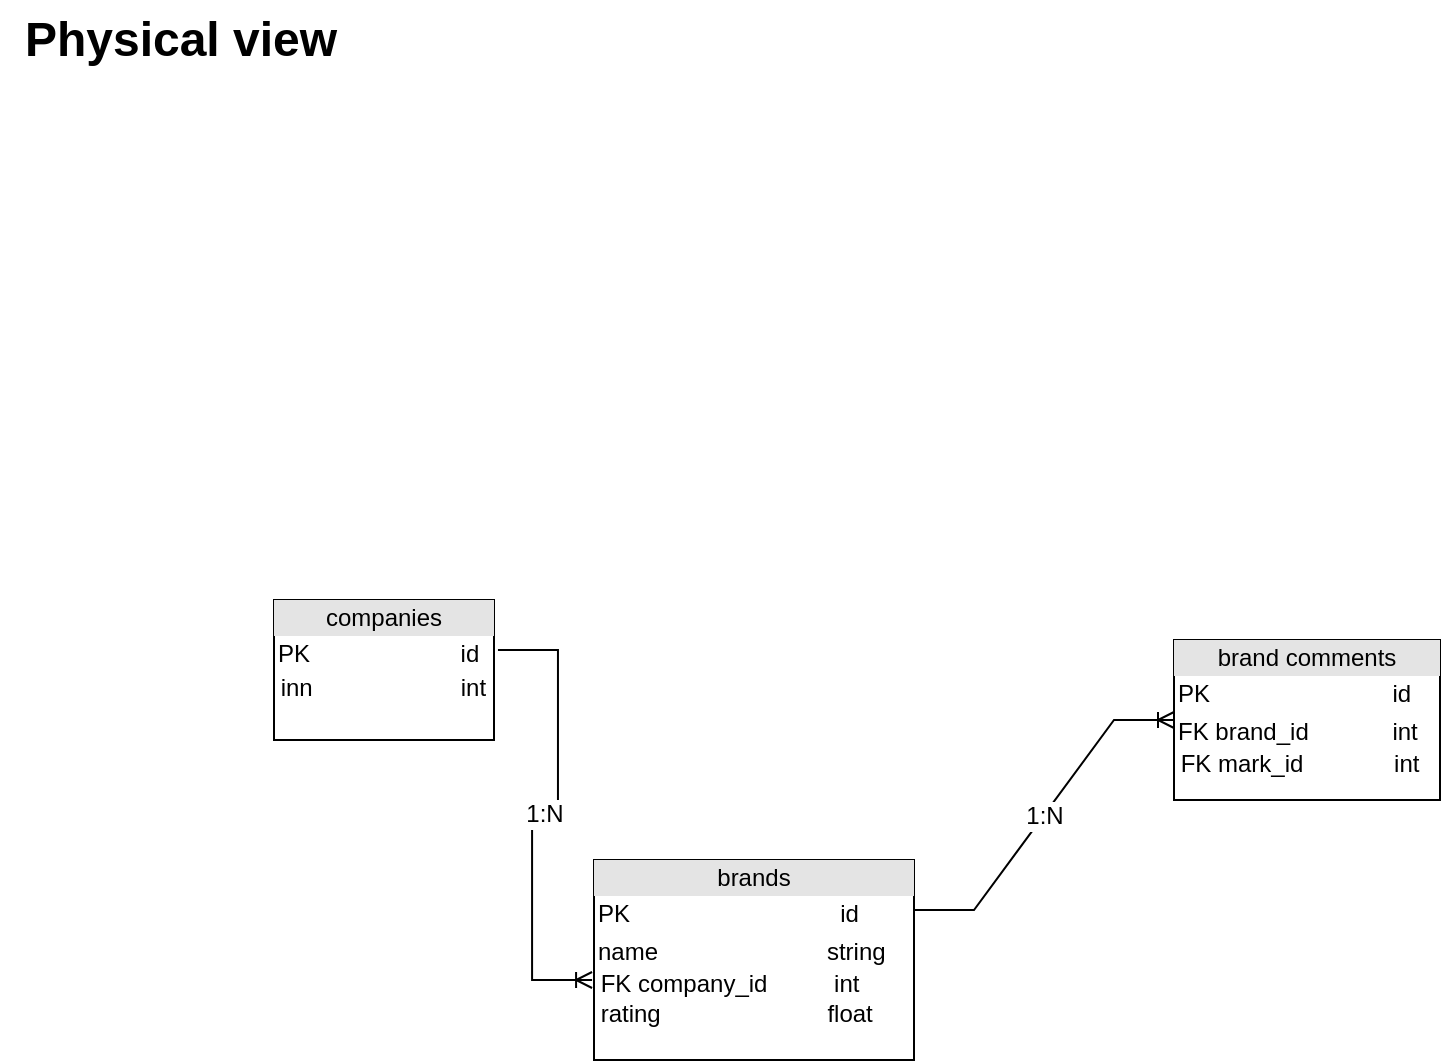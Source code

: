 <mxfile version="19.0.3" type="device"><diagram id="nTqIuikra62fvTSXKK9F" name="Page-1"><mxGraphModel dx="2249" dy="794" grid="1" gridSize="10" guides="1" tooltips="1" connect="1" arrows="1" fold="1" page="1" pageScale="1" pageWidth="827" pageHeight="1169" math="0" shadow="0"><root><mxCell id="0"/><mxCell id="1" parent="0"/><mxCell id="iuG7ykGcg0L24O4xDG1p-1" value="&lt;div style=&quot;text-align: center; box-sizing: border-box; width: 100%; background: rgb(228, 228, 228); padding: 2px;&quot;&gt;brand comments&lt;/div&gt;&lt;table style=&quot;width:100%;font-size:1em;&quot; cellpadding=&quot;2&quot; cellspacing=&quot;0&quot;&gt;&lt;tbody&gt;&lt;tr&gt;&lt;td&gt;PK&lt;/td&gt;&lt;td&gt;id&lt;/td&gt;&lt;/tr&gt;&lt;tr&gt;&lt;td&gt;FK brand_id&lt;/td&gt;&lt;td&gt;int&lt;/td&gt;&lt;/tr&gt;&lt;/tbody&gt;&lt;/table&gt;&lt;span style=&quot;&quot;&gt;&amp;nbsp;FK mark_id&lt;span style=&quot;white-space: pre;&quot;&gt;&#9;&lt;/span&gt;&lt;span style=&quot;white-space: pre;&quot;&gt;&#9;&lt;/span&gt;&amp;nbsp;int&lt;br&gt;&lt;/span&gt;" style="verticalAlign=top;align=left;overflow=fill;html=1;" parent="1" vertex="1"><mxGeometry x="-240" y="320" width="133" height="80" as="geometry"/></mxCell><mxCell id="iuG7ykGcg0L24O4xDG1p-2" value="&lt;div style=&quot;text-align: center; box-sizing: border-box; width: 100%; background: rgb(228, 228, 228); padding: 2px;&quot;&gt;brands&lt;/div&gt;&lt;table style=&quot;width:100%;font-size:1em;&quot; cellpadding=&quot;2&quot; cellspacing=&quot;0&quot;&gt;&lt;tbody&gt;&lt;tr&gt;&lt;td&gt;PK&lt;/td&gt;&lt;td&gt;&lt;span style=&quot;white-space: pre;&quot;&gt;&#9;&lt;/span&gt;&lt;span style=&quot;white-space: pre;&quot;&gt;&#9;&lt;/span&gt;&amp;nbsp; &amp;nbsp; &amp;nbsp; &amp;nbsp; &amp;nbsp;id&lt;/td&gt;&lt;/tr&gt;&lt;tr&gt;&lt;td&gt;name&lt;/td&gt;&lt;td&gt;&amp;nbsp; &lt;span style=&quot;white-space: pre;&quot;&gt;&#9;&lt;/span&gt;&lt;span style=&quot;white-space: pre;&quot;&gt;&#9;&lt;/span&gt;&amp;nbsp; &amp;nbsp; &amp;nbsp; &amp;nbsp;string&lt;/td&gt;&lt;/tr&gt;&lt;/tbody&gt;&lt;/table&gt;&lt;span style=&quot;&quot;&gt;&amp;nbsp;FK company_id&amp;nbsp; &amp;nbsp; &amp;nbsp; &amp;nbsp; &amp;nbsp; int&lt;br&gt;&amp;nbsp;rating&amp;nbsp; &amp;nbsp; &amp;nbsp; &amp;nbsp; &amp;nbsp; &amp;nbsp;&lt;span style=&quot;white-space: pre;&quot;&gt;&#9;&lt;/span&gt;&amp;nbsp; &amp;nbsp; &amp;nbsp; &amp;nbsp; &amp;nbsp; &amp;nbsp;float&lt;br&gt;&lt;/span&gt;" style="verticalAlign=top;align=left;overflow=fill;html=1;" parent="1" vertex="1"><mxGeometry x="-530" y="430" width="160" height="100" as="geometry"/></mxCell><mxCell id="iuG7ykGcg0L24O4xDG1p-3" value="&lt;div style=&quot;text-align: center; box-sizing: border-box; width: 100%; background: rgb(228, 228, 228); padding: 2px;&quot;&gt;companies&lt;/div&gt;&lt;table style=&quot;width:100%;font-size:1em;&quot; cellpadding=&quot;2&quot; cellspacing=&quot;0&quot;&gt;&lt;tbody&gt;&lt;tr&gt;&lt;td&gt;PK&lt;/td&gt;&lt;td&gt;&lt;span style=&quot;white-space: pre;&quot;&gt;&#9;&lt;/span&gt;&lt;span style=&quot;white-space: pre;&quot;&gt;&#9;&lt;/span&gt;&amp;nbsp; &amp;nbsp; &amp;nbsp;id&lt;/td&gt;&lt;/tr&gt;&lt;/tbody&gt;&lt;/table&gt;&lt;span style=&quot;&quot;&gt;&amp;nbsp;inn&lt;span style=&quot;white-space: pre;&quot;&gt;&#9;&lt;/span&gt;&lt;span style=&quot;white-space: pre;&quot;&gt;&#9;&lt;/span&gt;&lt;span style=&quot;white-space: pre;&quot;&gt;&#9;&amp;nbsp;&lt;/span&gt;&amp;nbsp; &amp;nbsp;int&lt;br&gt;&lt;/span&gt;" style="verticalAlign=top;align=left;overflow=fill;html=1;" parent="1" vertex="1"><mxGeometry x="-690" y="300" width="110" height="70" as="geometry"/></mxCell><mxCell id="iuG7ykGcg0L24O4xDG1p-4" value="Physical view" style="text;strokeColor=none;fillColor=none;html=1;fontSize=24;fontStyle=1;verticalAlign=middle;align=center;" parent="1" vertex="1"><mxGeometry x="-827" width="180" height="40" as="geometry"/></mxCell><mxCell id="AjQ9R11wW44Q35reRp-3-1" value="1:N" style="edgeStyle=entityRelationEdgeStyle;fontSize=12;html=1;endArrow=ERoneToMany;rounded=0;exitX=1.018;exitY=0.357;exitDx=0;exitDy=0;exitPerimeter=0;entryX=-0.006;entryY=0.6;entryDx=0;entryDy=0;entryPerimeter=0;" edge="1" parent="1" source="iuG7ykGcg0L24O4xDG1p-3" target="iuG7ykGcg0L24O4xDG1p-2"><mxGeometry width="100" height="100" relative="1" as="geometry"><mxPoint x="-90" y="500" as="sourcePoint"/><mxPoint x="-90" y="330" as="targetPoint"/></mxGeometry></mxCell><mxCell id="AjQ9R11wW44Q35reRp-3-2" value="1:N" style="edgeStyle=entityRelationEdgeStyle;fontSize=12;html=1;endArrow=ERoneToMany;rounded=0;exitX=1;exitY=0.25;exitDx=0;exitDy=0;entryX=0;entryY=0.5;entryDx=0;entryDy=0;" edge="1" parent="1" source="iuG7ykGcg0L24O4xDG1p-2" target="iuG7ykGcg0L24O4xDG1p-1"><mxGeometry width="100" height="100" relative="1" as="geometry"><mxPoint x="-190" y="430" as="sourcePoint"/><mxPoint x="-90" y="330" as="targetPoint"/></mxGeometry></mxCell></root></mxGraphModel></diagram></mxfile>